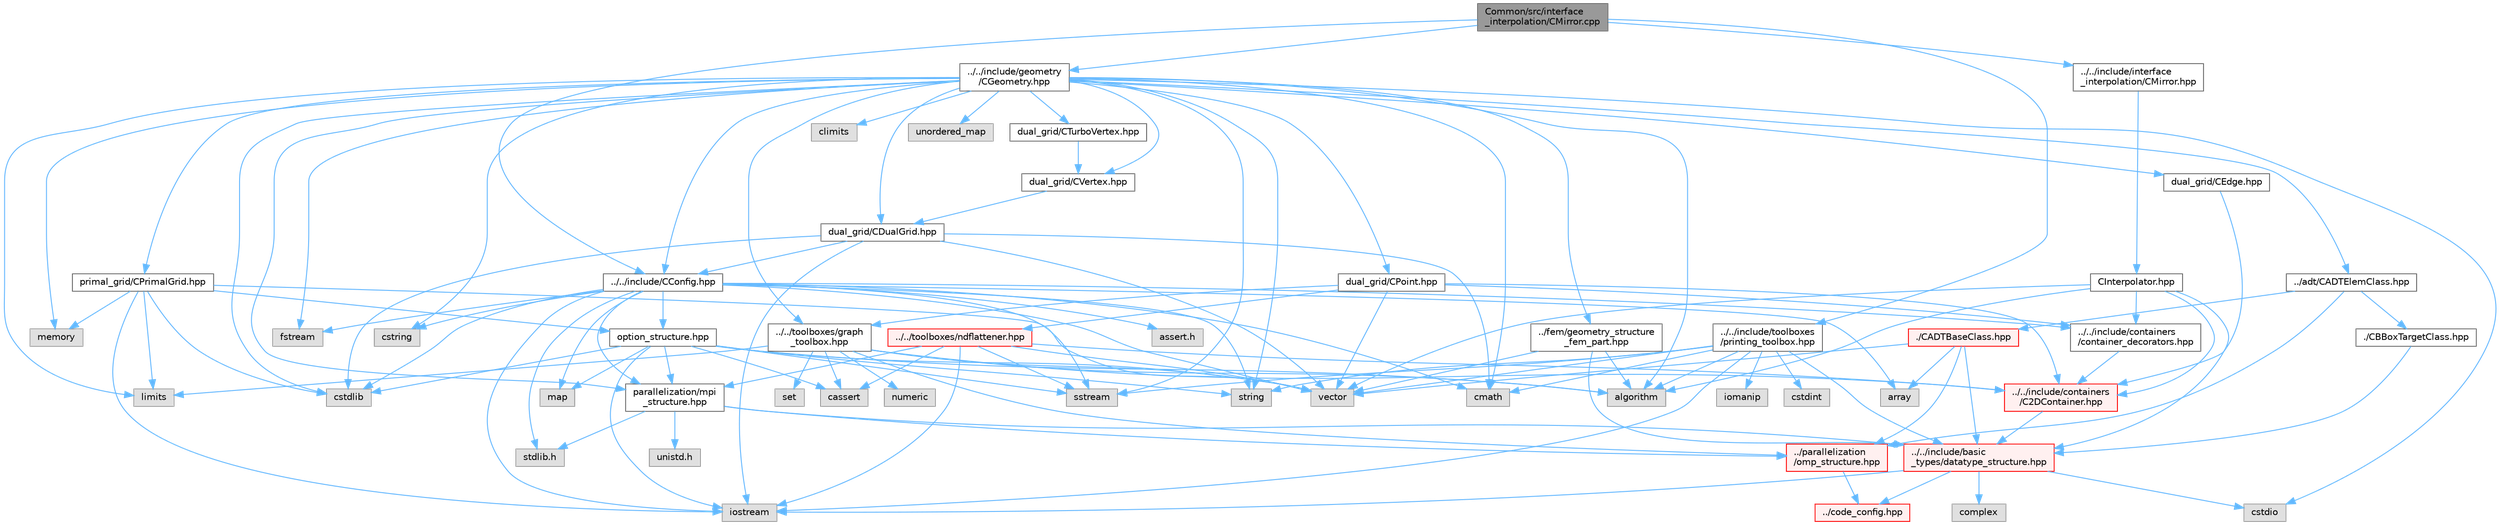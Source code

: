 digraph "Common/src/interface_interpolation/CMirror.cpp"
{
 // LATEX_PDF_SIZE
  bgcolor="transparent";
  edge [fontname=Helvetica,fontsize=10,labelfontname=Helvetica,labelfontsize=10];
  node [fontname=Helvetica,fontsize=10,shape=box,height=0.2,width=0.4];
  Node1 [id="Node000001",label="Common/src/interface\l_interpolation/CMirror.cpp",height=0.2,width=0.4,color="gray40", fillcolor="grey60", style="filled", fontcolor="black",tooltip="Implementation of mirror interpolation (conservative approach in FSI problems)."];
  Node1 -> Node2 [id="edge1_Node000001_Node000002",color="steelblue1",style="solid",tooltip=" "];
  Node2 [id="Node000002",label="../../include/interface\l_interpolation/CMirror.hpp",height=0.2,width=0.4,color="grey40", fillcolor="white", style="filled",URL="$CMirror_8hpp.html",tooltip="Mirror interpolation for the conservative (work-wise) approach in FSI problems."];
  Node2 -> Node3 [id="edge2_Node000002_Node000003",color="steelblue1",style="solid",tooltip=" "];
  Node3 [id="Node000003",label="CInterpolator.hpp",height=0.2,width=0.4,color="grey40", fillcolor="white", style="filled",URL="$CInterpolator_8hpp.html",tooltip="Base class for multiphysics interpolation."];
  Node3 -> Node4 [id="edge3_Node000003_Node000004",color="steelblue1",style="solid",tooltip=" "];
  Node4 [id="Node000004",label="../../include/basic\l_types/datatype_structure.hpp",height=0.2,width=0.4,color="red", fillcolor="#FFF0F0", style="filled",URL="$datatype__structure_8hpp.html",tooltip="Headers for generalized datatypes, defines an interface for AD types."];
  Node4 -> Node5 [id="edge4_Node000004_Node000005",color="steelblue1",style="solid",tooltip=" "];
  Node5 [id="Node000005",label="iostream",height=0.2,width=0.4,color="grey60", fillcolor="#E0E0E0", style="filled",tooltip=" "];
  Node4 -> Node6 [id="edge5_Node000004_Node000006",color="steelblue1",style="solid",tooltip=" "];
  Node6 [id="Node000006",label="complex",height=0.2,width=0.4,color="grey60", fillcolor="#E0E0E0", style="filled",tooltip=" "];
  Node4 -> Node7 [id="edge6_Node000004_Node000007",color="steelblue1",style="solid",tooltip=" "];
  Node7 [id="Node000007",label="cstdio",height=0.2,width=0.4,color="grey60", fillcolor="#E0E0E0", style="filled",tooltip=" "];
  Node4 -> Node8 [id="edge7_Node000004_Node000008",color="steelblue1",style="solid",tooltip=" "];
  Node8 [id="Node000008",label="../code_config.hpp",height=0.2,width=0.4,color="red", fillcolor="#FFF0F0", style="filled",URL="$code__config_8hpp.html",tooltip="Header file for collecting common macros, definitions and type configurations."];
  Node3 -> Node14 [id="edge8_Node000003_Node000014",color="steelblue1",style="solid",tooltip=" "];
  Node14 [id="Node000014",label="../../include/containers\l/C2DContainer.hpp",height=0.2,width=0.4,color="red", fillcolor="#FFF0F0", style="filled",URL="$C2DContainer_8hpp.html",tooltip="A templated vector/matrix object."];
  Node14 -> Node4 [id="edge9_Node000014_Node000004",color="steelblue1",style="solid",tooltip=" "];
  Node3 -> Node29 [id="edge10_Node000003_Node000029",color="steelblue1",style="solid",tooltip=" "];
  Node29 [id="Node000029",label="../../include/containers\l/container_decorators.hpp",height=0.2,width=0.4,color="grey40", fillcolor="white", style="filled",URL="$container__decorators_8hpp.html",tooltip="Collection of small classes that decorate C2DContainer to augment its functionality,..."];
  Node29 -> Node14 [id="edge11_Node000029_Node000014",color="steelblue1",style="solid",tooltip=" "];
  Node3 -> Node30 [id="edge12_Node000003_Node000030",color="steelblue1",style="solid",tooltip=" "];
  Node30 [id="Node000030",label="vector",height=0.2,width=0.4,color="grey60", fillcolor="#E0E0E0", style="filled",tooltip=" "];
  Node3 -> Node21 [id="edge13_Node000003_Node000021",color="steelblue1",style="solid",tooltip=" "];
  Node21 [id="Node000021",label="algorithm",height=0.2,width=0.4,color="grey60", fillcolor="#E0E0E0", style="filled",tooltip=" "];
  Node1 -> Node31 [id="edge14_Node000001_Node000031",color="steelblue1",style="solid",tooltip=" "];
  Node31 [id="Node000031",label="../../include/CConfig.hpp",height=0.2,width=0.4,color="grey40", fillcolor="white", style="filled",URL="$CConfig_8hpp.html",tooltip="All the information about the definition of the physical problem. The subroutines and functions are i..."];
  Node31 -> Node32 [id="edge15_Node000031_Node000032",color="steelblue1",style="solid",tooltip=" "];
  Node32 [id="Node000032",label="parallelization/mpi\l_structure.hpp",height=0.2,width=0.4,color="grey40", fillcolor="white", style="filled",URL="$mpi__structure_8hpp.html",tooltip="Headers of the mpi interface for generalized datatypes. The subroutines and functions are in the mpi_..."];
  Node32 -> Node16 [id="edge16_Node000032_Node000016",color="steelblue1",style="solid",tooltip=" "];
  Node16 [id="Node000016",label="stdlib.h",height=0.2,width=0.4,color="grey60", fillcolor="#E0E0E0", style="filled",tooltip=" "];
  Node32 -> Node4 [id="edge17_Node000032_Node000004",color="steelblue1",style="solid",tooltip=" "];
  Node32 -> Node33 [id="edge18_Node000032_Node000033",color="steelblue1",style="solid",tooltip=" "];
  Node33 [id="Node000033",label="unistd.h",height=0.2,width=0.4,color="grey60", fillcolor="#E0E0E0", style="filled",tooltip=" "];
  Node32 -> Node11 [id="edge19_Node000032_Node000011",color="steelblue1",style="solid",tooltip=" "];
  Node11 [id="Node000011",label="../parallelization\l/omp_structure.hpp",height=0.2,width=0.4,color="red", fillcolor="#FFF0F0", style="filled",URL="$omp__structure_8hpp.html",tooltip="OpenMP interface header, provides compatibility functions if the code is built without OpenMP support..."];
  Node11 -> Node8 [id="edge20_Node000011_Node000008",color="steelblue1",style="solid",tooltip=" "];
  Node31 -> Node5 [id="edge21_Node000031_Node000005",color="steelblue1",style="solid",tooltip=" "];
  Node31 -> Node22 [id="edge22_Node000031_Node000022",color="steelblue1",style="solid",tooltip=" "];
  Node22 [id="Node000022",label="cstdlib",height=0.2,width=0.4,color="grey60", fillcolor="#E0E0E0", style="filled",tooltip=" "];
  Node31 -> Node34 [id="edge23_Node000031_Node000034",color="steelblue1",style="solid",tooltip=" "];
  Node34 [id="Node000034",label="fstream",height=0.2,width=0.4,color="grey60", fillcolor="#E0E0E0", style="filled",tooltip=" "];
  Node31 -> Node35 [id="edge24_Node000031_Node000035",color="steelblue1",style="solid",tooltip=" "];
  Node35 [id="Node000035",label="sstream",height=0.2,width=0.4,color="grey60", fillcolor="#E0E0E0", style="filled",tooltip=" "];
  Node31 -> Node36 [id="edge25_Node000031_Node000036",color="steelblue1",style="solid",tooltip=" "];
  Node36 [id="Node000036",label="string",height=0.2,width=0.4,color="grey60", fillcolor="#E0E0E0", style="filled",tooltip=" "];
  Node31 -> Node17 [id="edge26_Node000031_Node000017",color="steelblue1",style="solid",tooltip=" "];
  Node17 [id="Node000017",label="cstring",height=0.2,width=0.4,color="grey60", fillcolor="#E0E0E0", style="filled",tooltip=" "];
  Node31 -> Node30 [id="edge27_Node000031_Node000030",color="steelblue1",style="solid",tooltip=" "];
  Node31 -> Node37 [id="edge28_Node000031_Node000037",color="steelblue1",style="solid",tooltip=" "];
  Node37 [id="Node000037",label="array",height=0.2,width=0.4,color="grey60", fillcolor="#E0E0E0", style="filled",tooltip=" "];
  Node31 -> Node16 [id="edge29_Node000031_Node000016",color="steelblue1",style="solid",tooltip=" "];
  Node31 -> Node23 [id="edge30_Node000031_Node000023",color="steelblue1",style="solid",tooltip=" "];
  Node23 [id="Node000023",label="cmath",height=0.2,width=0.4,color="grey60", fillcolor="#E0E0E0", style="filled",tooltip=" "];
  Node31 -> Node38 [id="edge31_Node000031_Node000038",color="steelblue1",style="solid",tooltip=" "];
  Node38 [id="Node000038",label="map",height=0.2,width=0.4,color="grey60", fillcolor="#E0E0E0", style="filled",tooltip=" "];
  Node31 -> Node39 [id="edge32_Node000031_Node000039",color="steelblue1",style="solid",tooltip=" "];
  Node39 [id="Node000039",label="assert.h",height=0.2,width=0.4,color="grey60", fillcolor="#E0E0E0", style="filled",tooltip=" "];
  Node31 -> Node40 [id="edge33_Node000031_Node000040",color="steelblue1",style="solid",tooltip=" "];
  Node40 [id="Node000040",label="option_structure.hpp",height=0.2,width=0.4,color="grey40", fillcolor="white", style="filled",URL="$option__structure_8hpp.html",tooltip="Defines classes for referencing options for easy input in CConfig."];
  Node40 -> Node32 [id="edge34_Node000040_Node000032",color="steelblue1",style="solid",tooltip=" "];
  Node40 -> Node5 [id="edge35_Node000040_Node000005",color="steelblue1",style="solid",tooltip=" "];
  Node40 -> Node35 [id="edge36_Node000040_Node000035",color="steelblue1",style="solid",tooltip=" "];
  Node40 -> Node36 [id="edge37_Node000040_Node000036",color="steelblue1",style="solid",tooltip=" "];
  Node40 -> Node30 [id="edge38_Node000040_Node000030",color="steelblue1",style="solid",tooltip=" "];
  Node40 -> Node38 [id="edge39_Node000040_Node000038",color="steelblue1",style="solid",tooltip=" "];
  Node40 -> Node22 [id="edge40_Node000040_Node000022",color="steelblue1",style="solid",tooltip=" "];
  Node40 -> Node21 [id="edge41_Node000040_Node000021",color="steelblue1",style="solid",tooltip=" "];
  Node40 -> Node18 [id="edge42_Node000040_Node000018",color="steelblue1",style="solid",tooltip=" "];
  Node18 [id="Node000018",label="cassert",height=0.2,width=0.4,color="grey60", fillcolor="#E0E0E0", style="filled",tooltip=" "];
  Node31 -> Node29 [id="edge43_Node000031_Node000029",color="steelblue1",style="solid",tooltip=" "];
  Node1 -> Node41 [id="edge44_Node000001_Node000041",color="steelblue1",style="solid",tooltip=" "];
  Node41 [id="Node000041",label="../../include/geometry\l/CGeometry.hpp",height=0.2,width=0.4,color="grey40", fillcolor="white", style="filled",URL="$CGeometry_8hpp.html",tooltip="Headers of the main subroutines for creating the geometrical structure. The subroutines and functions..."];
  Node41 -> Node42 [id="edge45_Node000041_Node000042",color="steelblue1",style="solid",tooltip=" "];
  Node42 [id="Node000042",label="limits",height=0.2,width=0.4,color="grey60", fillcolor="#E0E0E0", style="filled",tooltip=" "];
  Node41 -> Node32 [id="edge46_Node000041_Node000032",color="steelblue1",style="solid",tooltip=" "];
  Node41 -> Node36 [id="edge47_Node000041_Node000036",color="steelblue1",style="solid",tooltip=" "];
  Node41 -> Node34 [id="edge48_Node000041_Node000034",color="steelblue1",style="solid",tooltip=" "];
  Node41 -> Node35 [id="edge49_Node000041_Node000035",color="steelblue1",style="solid",tooltip=" "];
  Node41 -> Node23 [id="edge50_Node000041_Node000023",color="steelblue1",style="solid",tooltip=" "];
  Node41 -> Node21 [id="edge51_Node000041_Node000021",color="steelblue1",style="solid",tooltip=" "];
  Node41 -> Node17 [id="edge52_Node000041_Node000017",color="steelblue1",style="solid",tooltip=" "];
  Node41 -> Node7 [id="edge53_Node000041_Node000007",color="steelblue1",style="solid",tooltip=" "];
  Node41 -> Node22 [id="edge54_Node000041_Node000022",color="steelblue1",style="solid",tooltip=" "];
  Node41 -> Node43 [id="edge55_Node000041_Node000043",color="steelblue1",style="solid",tooltip=" "];
  Node43 [id="Node000043",label="climits",height=0.2,width=0.4,color="grey60", fillcolor="#E0E0E0", style="filled",tooltip=" "];
  Node41 -> Node44 [id="edge56_Node000041_Node000044",color="steelblue1",style="solid",tooltip=" "];
  Node44 [id="Node000044",label="memory",height=0.2,width=0.4,color="grey60", fillcolor="#E0E0E0", style="filled",tooltip=" "];
  Node41 -> Node45 [id="edge57_Node000041_Node000045",color="steelblue1",style="solid",tooltip=" "];
  Node45 [id="Node000045",label="unordered_map",height=0.2,width=0.4,color="grey60", fillcolor="#E0E0E0", style="filled",tooltip=" "];
  Node41 -> Node46 [id="edge58_Node000041_Node000046",color="steelblue1",style="solid",tooltip=" "];
  Node46 [id="Node000046",label="primal_grid/CPrimalGrid.hpp",height=0.2,width=0.4,color="grey40", fillcolor="white", style="filled",URL="$CPrimalGrid_8hpp.html",tooltip="Headers of the main subroutines for storing the primal grid structure. The subroutines and functions ..."];
  Node46 -> Node5 [id="edge59_Node000046_Node000005",color="steelblue1",style="solid",tooltip=" "];
  Node46 -> Node30 [id="edge60_Node000046_Node000030",color="steelblue1",style="solid",tooltip=" "];
  Node46 -> Node42 [id="edge61_Node000046_Node000042",color="steelblue1",style="solid",tooltip=" "];
  Node46 -> Node22 [id="edge62_Node000046_Node000022",color="steelblue1",style="solid",tooltip=" "];
  Node46 -> Node44 [id="edge63_Node000046_Node000044",color="steelblue1",style="solid",tooltip=" "];
  Node46 -> Node40 [id="edge64_Node000046_Node000040",color="steelblue1",style="solid",tooltip=" "];
  Node41 -> Node47 [id="edge65_Node000041_Node000047",color="steelblue1",style="solid",tooltip=" "];
  Node47 [id="Node000047",label="dual_grid/CDualGrid.hpp",height=0.2,width=0.4,color="grey40", fillcolor="white", style="filled",URL="$CDualGrid_8hpp.html",tooltip="Headers of the main subroutines for doing the complete dual grid structure. The subroutines and funct..."];
  Node47 -> Node23 [id="edge66_Node000047_Node000023",color="steelblue1",style="solid",tooltip=" "];
  Node47 -> Node5 [id="edge67_Node000047_Node000005",color="steelblue1",style="solid",tooltip=" "];
  Node47 -> Node22 [id="edge68_Node000047_Node000022",color="steelblue1",style="solid",tooltip=" "];
  Node47 -> Node30 [id="edge69_Node000047_Node000030",color="steelblue1",style="solid",tooltip=" "];
  Node47 -> Node31 [id="edge70_Node000047_Node000031",color="steelblue1",style="solid",tooltip=" "];
  Node41 -> Node48 [id="edge71_Node000041_Node000048",color="steelblue1",style="solid",tooltip=" "];
  Node48 [id="Node000048",label="dual_grid/CPoint.hpp",height=0.2,width=0.4,color="grey40", fillcolor="white", style="filled",URL="$CPoint_8hpp.html",tooltip="Declaration of the point class that stores geometric and adjacency information for dual control volum..."];
  Node48 -> Node14 [id="edge72_Node000048_Node000014",color="steelblue1",style="solid",tooltip=" "];
  Node48 -> Node29 [id="edge73_Node000048_Node000029",color="steelblue1",style="solid",tooltip=" "];
  Node48 -> Node49 [id="edge74_Node000048_Node000049",color="steelblue1",style="solid",tooltip=" "];
  Node49 [id="Node000049",label="../../toolboxes/graph\l_toolbox.hpp",height=0.2,width=0.4,color="grey40", fillcolor="white", style="filled",URL="$graph__toolbox_8hpp.html",tooltip="Functions and classes to build/represent sparse graphs or sparse patterns."];
  Node49 -> Node14 [id="edge75_Node000049_Node000014",color="steelblue1",style="solid",tooltip=" "];
  Node49 -> Node11 [id="edge76_Node000049_Node000011",color="steelblue1",style="solid",tooltip=" "];
  Node49 -> Node50 [id="edge77_Node000049_Node000050",color="steelblue1",style="solid",tooltip=" "];
  Node50 [id="Node000050",label="set",height=0.2,width=0.4,color="grey60", fillcolor="#E0E0E0", style="filled",tooltip=" "];
  Node49 -> Node30 [id="edge78_Node000049_Node000030",color="steelblue1",style="solid",tooltip=" "];
  Node49 -> Node42 [id="edge79_Node000049_Node000042",color="steelblue1",style="solid",tooltip=" "];
  Node49 -> Node18 [id="edge80_Node000049_Node000018",color="steelblue1",style="solid",tooltip=" "];
  Node49 -> Node21 [id="edge81_Node000049_Node000021",color="steelblue1",style="solid",tooltip=" "];
  Node49 -> Node51 [id="edge82_Node000049_Node000051",color="steelblue1",style="solid",tooltip=" "];
  Node51 [id="Node000051",label="numeric",height=0.2,width=0.4,color="grey60", fillcolor="#E0E0E0", style="filled",tooltip=" "];
  Node48 -> Node30 [id="edge83_Node000048_Node000030",color="steelblue1",style="solid",tooltip=" "];
  Node48 -> Node52 [id="edge84_Node000048_Node000052",color="steelblue1",style="solid",tooltip=" "];
  Node52 [id="Node000052",label="../../toolboxes/ndflattener.hpp",height=0.2,width=0.4,color="red", fillcolor="#FFF0F0", style="filled",URL="$ndflattener_8hpp.html",tooltip="Flatten pointer-to-pointer-... arrays for MPI communication."];
  Node52 -> Node18 [id="edge85_Node000052_Node000018",color="steelblue1",style="solid",tooltip=" "];
  Node52 -> Node5 [id="edge86_Node000052_Node000005",color="steelblue1",style="solid",tooltip=" "];
  Node52 -> Node35 [id="edge87_Node000052_Node000035",color="steelblue1",style="solid",tooltip=" "];
  Node52 -> Node30 [id="edge88_Node000052_Node000030",color="steelblue1",style="solid",tooltip=" "];
  Node52 -> Node14 [id="edge89_Node000052_Node000014",color="steelblue1",style="solid",tooltip=" "];
  Node52 -> Node32 [id="edge90_Node000052_Node000032",color="steelblue1",style="solid",tooltip=" "];
  Node41 -> Node53 [id="edge91_Node000041_Node000053",color="steelblue1",style="solid",tooltip=" "];
  Node53 [id="Node000053",label="dual_grid/CEdge.hpp",height=0.2,width=0.4,color="grey40", fillcolor="white", style="filled",URL="$CEdge_8hpp.html",tooltip="Declaration of the edge class CEdge.cpp file."];
  Node53 -> Node14 [id="edge92_Node000053_Node000014",color="steelblue1",style="solid",tooltip=" "];
  Node41 -> Node54 [id="edge93_Node000041_Node000054",color="steelblue1",style="solid",tooltip=" "];
  Node54 [id="Node000054",label="dual_grid/CVertex.hpp",height=0.2,width=0.4,color="grey40", fillcolor="white", style="filled",URL="$CVertex_8hpp.html",tooltip="Headers of the main subroutines for doing the complete dual grid structure. The subroutines and funct..."];
  Node54 -> Node47 [id="edge94_Node000054_Node000047",color="steelblue1",style="solid",tooltip=" "];
  Node41 -> Node55 [id="edge95_Node000041_Node000055",color="steelblue1",style="solid",tooltip=" "];
  Node55 [id="Node000055",label="dual_grid/CTurboVertex.hpp",height=0.2,width=0.4,color="grey40", fillcolor="white", style="filled",URL="$CTurboVertex_8hpp.html",tooltip="Headers of the main subroutines for doing the complete dual grid structure. The subroutines and funct..."];
  Node55 -> Node54 [id="edge96_Node000055_Node000054",color="steelblue1",style="solid",tooltip=" "];
  Node41 -> Node31 [id="edge97_Node000041_Node000031",color="steelblue1",style="solid",tooltip=" "];
  Node41 -> Node56 [id="edge98_Node000041_Node000056",color="steelblue1",style="solid",tooltip=" "];
  Node56 [id="Node000056",label="../fem/geometry_structure\l_fem_part.hpp",height=0.2,width=0.4,color="grey40", fillcolor="white", style="filled",URL="$geometry__structure__fem__part_8hpp.html",tooltip="Helper classes for the Fluid FEM solver."];
  Node56 -> Node4 [id="edge99_Node000056_Node000004",color="steelblue1",style="solid",tooltip=" "];
  Node56 -> Node30 [id="edge100_Node000056_Node000030",color="steelblue1",style="solid",tooltip=" "];
  Node56 -> Node21 [id="edge101_Node000056_Node000021",color="steelblue1",style="solid",tooltip=" "];
  Node41 -> Node49 [id="edge102_Node000041_Node000049",color="steelblue1",style="solid",tooltip=" "];
  Node41 -> Node57 [id="edge103_Node000041_Node000057",color="steelblue1",style="solid",tooltip=" "];
  Node57 [id="Node000057",label="../adt/CADTElemClass.hpp",height=0.2,width=0.4,color="grey40", fillcolor="white", style="filled",URL="$CADTElemClass_8hpp.html",tooltip="Class for storing an ADT of (linear) elements in an arbitrary number of dimensions."];
  Node57 -> Node58 [id="edge104_Node000057_Node000058",color="steelblue1",style="solid",tooltip=" "];
  Node58 [id="Node000058",label="./CADTBaseClass.hpp",height=0.2,width=0.4,color="red", fillcolor="#FFF0F0", style="filled",URL="$CADTBaseClass_8hpp.html",tooltip="Base class for storing an ADT in an arbitrary number of dimensions."];
  Node58 -> Node30 [id="edge105_Node000058_Node000030",color="steelblue1",style="solid",tooltip=" "];
  Node58 -> Node37 [id="edge106_Node000058_Node000037",color="steelblue1",style="solid",tooltip=" "];
  Node58 -> Node4 [id="edge107_Node000058_Node000004",color="steelblue1",style="solid",tooltip=" "];
  Node58 -> Node11 [id="edge108_Node000058_Node000011",color="steelblue1",style="solid",tooltip=" "];
  Node57 -> Node60 [id="edge109_Node000057_Node000060",color="steelblue1",style="solid",tooltip=" "];
  Node60 [id="Node000060",label="./CBBoxTargetClass.hpp",height=0.2,width=0.4,color="grey40", fillcolor="white", style="filled",URL="$CBBoxTargetClass_8hpp.html",tooltip="Class for storing the information of a possible bounding box candidate during a minimum distance sear..."];
  Node60 -> Node4 [id="edge110_Node000060_Node000004",color="steelblue1",style="solid",tooltip=" "];
  Node57 -> Node11 [id="edge111_Node000057_Node000011",color="steelblue1",style="solid",tooltip=" "];
  Node1 -> Node61 [id="edge112_Node000001_Node000061",color="steelblue1",style="solid",tooltip=" "];
  Node61 [id="Node000061",label="../../include/toolboxes\l/printing_toolbox.hpp",height=0.2,width=0.4,color="grey40", fillcolor="white", style="filled",URL="$printing__toolbox_8hpp.html",tooltip="Header file for the printing toolbox."];
  Node61 -> Node5 [id="edge113_Node000061_Node000005",color="steelblue1",style="solid",tooltip=" "];
  Node61 -> Node62 [id="edge114_Node000061_Node000062",color="steelblue1",style="solid",tooltip=" "];
  Node62 [id="Node000062",label="iomanip",height=0.2,width=0.4,color="grey60", fillcolor="#E0E0E0", style="filled",tooltip=" "];
  Node61 -> Node24 [id="edge115_Node000061_Node000024",color="steelblue1",style="solid",tooltip=" "];
  Node24 [id="Node000024",label="cstdint",height=0.2,width=0.4,color="grey60", fillcolor="#E0E0E0", style="filled",tooltip=" "];
  Node61 -> Node30 [id="edge116_Node000061_Node000030",color="steelblue1",style="solid",tooltip=" "];
  Node61 -> Node36 [id="edge117_Node000061_Node000036",color="steelblue1",style="solid",tooltip=" "];
  Node61 -> Node35 [id="edge118_Node000061_Node000035",color="steelblue1",style="solid",tooltip=" "];
  Node61 -> Node23 [id="edge119_Node000061_Node000023",color="steelblue1",style="solid",tooltip=" "];
  Node61 -> Node21 [id="edge120_Node000061_Node000021",color="steelblue1",style="solid",tooltip=" "];
  Node61 -> Node4 [id="edge121_Node000061_Node000004",color="steelblue1",style="solid",tooltip=" "];
}
